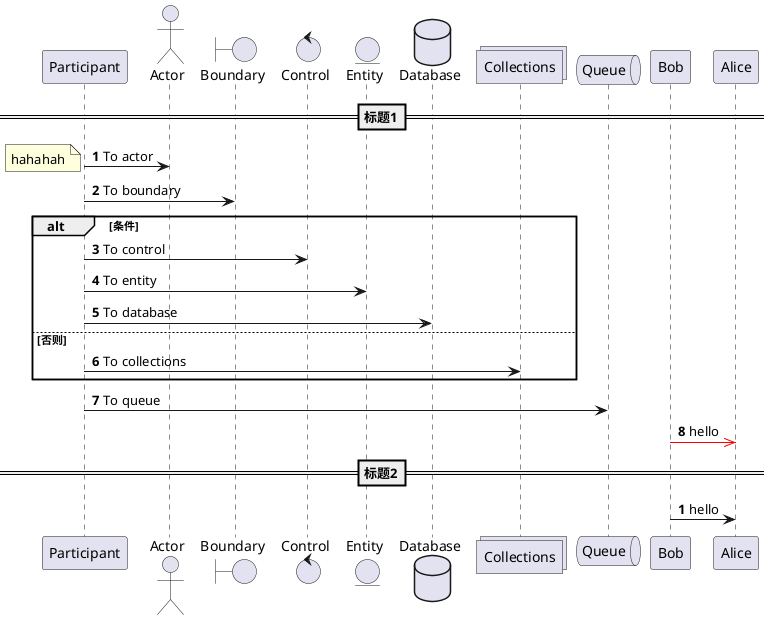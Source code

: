 @startuml
participant Participant as Foo
actor Actor as Foo1
boundary Boundary as Foo2
control Control as Foo3
entity Entity as Foo4
database Database as Foo5
collections Collections as Foo6
queue Queue as Foo7
participant Bob
participant Alice

autonumber
==标题1==
Foo -> Foo1 : To actor
note left: hahahah
Foo -> Foo2 : To boundary
alt 条件
    Foo -> Foo3 : To control
    Foo -> Foo4 : To entity
    Foo -> Foo5 : To database
else 否则
    Foo -> Foo6 : To collections
end
Foo -> Foo7: To queue
Bob -[#red]>> Alice : hello

autonumber
==标题2==
Bob -> Alice : hello
@enduml